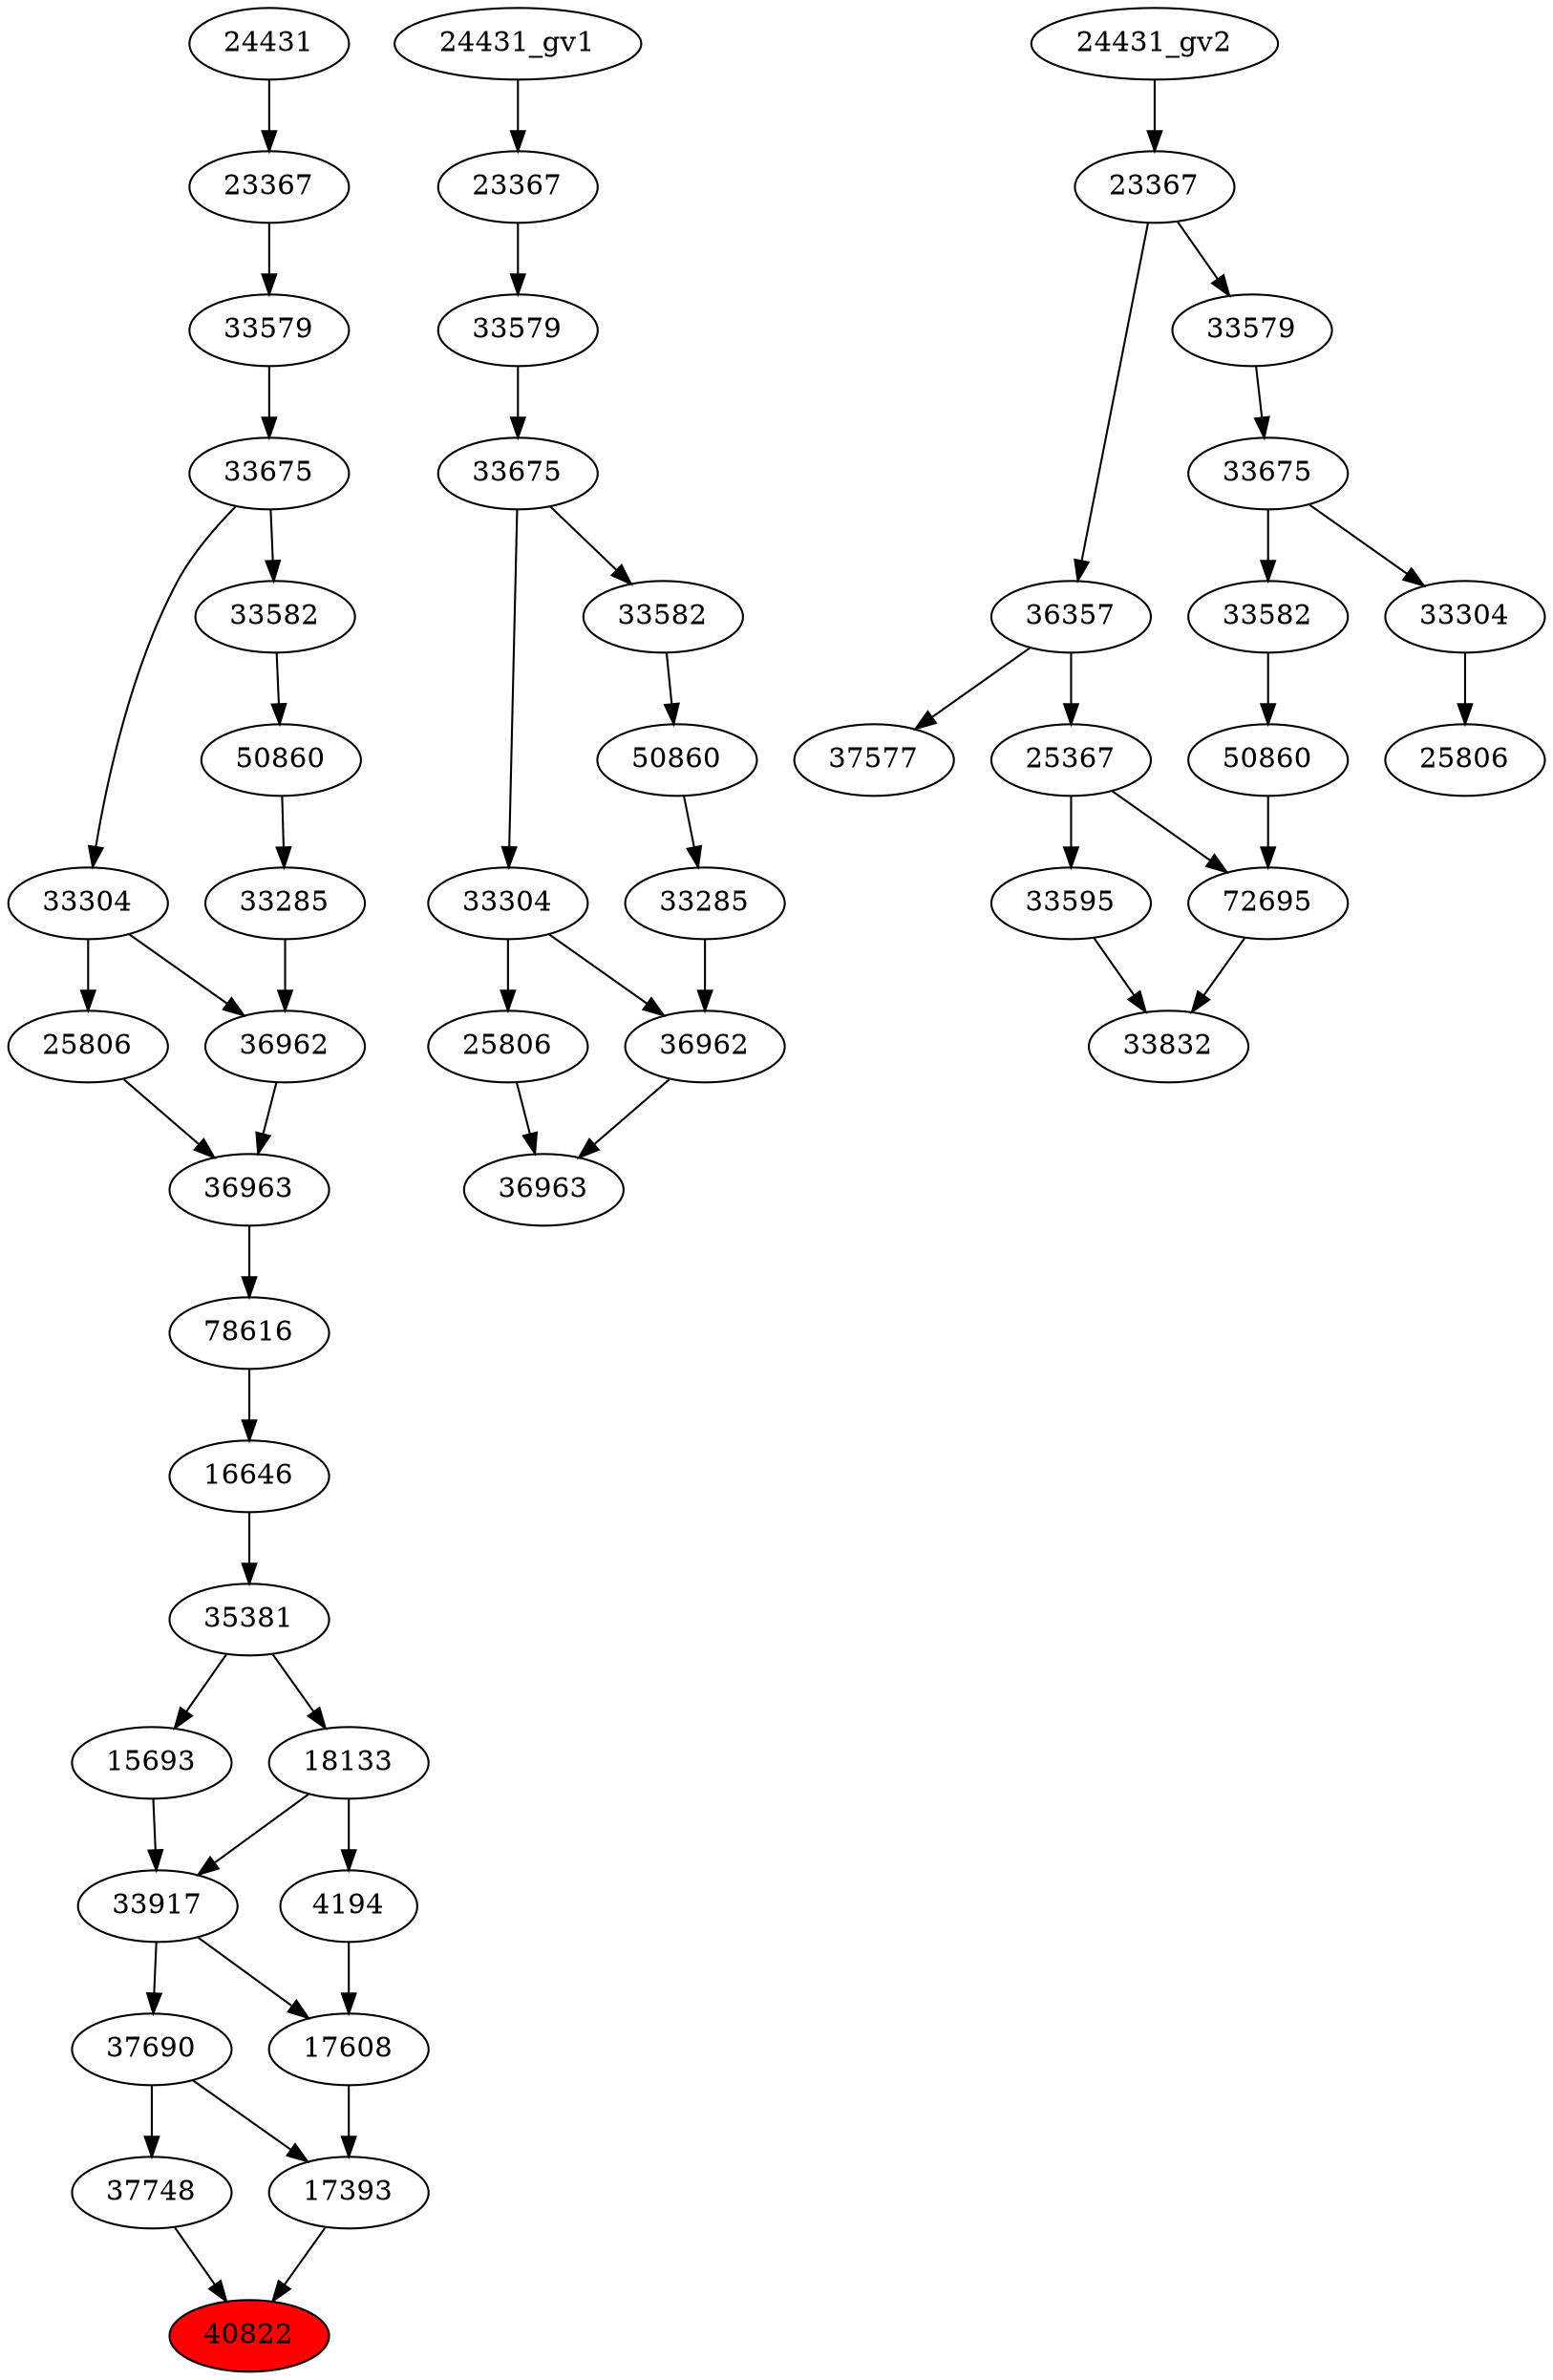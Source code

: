 strict digraph root {
	node [label="\N"];
	{
		node [fillcolor="",
			label="\N",
			style=""
		];
		40822		 [fillcolor=red,
			label=40822,
			style=filled];
		17393		 [label=17393];
		17393 -> 40822;
		37748		 [label=37748];
		37748 -> 40822;
		37690		 [label=37690];
		37690 -> 17393;
		37690 -> 37748;
		17608		 [label=17608];
		17608 -> 17393;
		33917		 [label=33917];
		33917 -> 37690;
		33917 -> 17608;
		4194		 [label=4194];
		4194 -> 17608;
		15693		 [label=15693];
		15693 -> 33917;
		18133		 [label=18133];
		18133 -> 33917;
		18133 -> 4194;
		35381		 [label=35381];
		35381 -> 15693;
		35381 -> 18133;
		16646		 [label=16646];
		16646 -> 35381;
		78616		 [label=78616];
		78616 -> 16646;
		36963		 [label=36963];
		36963 -> 78616;
		36962		 [label=36962];
		36962 -> 36963;
		25806		 [label=25806];
		25806 -> 36963;
		33285		 [label=33285];
		33285 -> 36962;
		33304		 [label=33304];
		33304 -> 36962;
		33304 -> 25806;
		50860		 [label=50860];
		50860 -> 33285;
		33675		 [label=33675];
		33675 -> 33304;
		33582		 [label=33582];
		33675 -> 33582;
		33582 -> 50860;
		33579		 [label=33579];
		33579 -> 33675;
		23367		 [label=23367];
		23367 -> 33579;
		24431		 [label=24431];
		24431 -> 23367;
	}
	{
		node [label="\N"];
		"36963_gv1"		 [label=36963];
		"36962_gv1"		 [label=36962];
		"36962_gv1" -> "36963_gv1";
		"25806_gv1"		 [label=25806];
		"25806_gv1" -> "36963_gv1";
		"33285_gv1"		 [label=33285];
		"33285_gv1" -> "36962_gv1";
		"33304_gv1"		 [label=33304];
		"33304_gv1" -> "36962_gv1";
		"33304_gv1" -> "25806_gv1";
		"50860_gv1"		 [label=50860];
		"50860_gv1" -> "33285_gv1";
		"33675_gv1"		 [label=33675];
		"33675_gv1" -> "33304_gv1";
		"33582_gv1"		 [label=33582];
		"33675_gv1" -> "33582_gv1";
		"33582_gv1" -> "50860_gv1";
		"33579_gv1"		 [label=33579];
		"33579_gv1" -> "33675_gv1";
		"23367_gv1"		 [label=23367];
		"23367_gv1" -> "33579_gv1";
		"24431_gv1" -> "23367_gv1";
	}
	{
		node [label="\N"];
		"50860_gv2"		 [label=50860];
		72695		 [label=72695];
		"50860_gv2" -> 72695;
		"33582_gv2"		 [label=33582];
		"33582_gv2" -> "50860_gv2";
		33832		 [label=33832];
		72695 -> 33832;
		33595		 [label=33595];
		33595 -> 33832;
		"25806_gv2"		 [label=25806];
		"33304_gv2"		 [label=33304];
		"33304_gv2" -> "25806_gv2";
		37577		 [label=37577];
		36357		 [label=36357];
		36357 -> 37577;
		25367		 [label=25367];
		36357 -> 25367;
		"33675_gv2"		 [label=33675];
		"33675_gv2" -> "33582_gv2";
		"33675_gv2" -> "33304_gv2";
		25367 -> 72695;
		25367 -> 33595;
		"23367_gv2"		 [label=23367];
		"23367_gv2" -> 36357;
		"33579_gv2"		 [label=33579];
		"23367_gv2" -> "33579_gv2";
		"33579_gv2" -> "33675_gv2";
		"24431_gv2" -> "23367_gv2";
	}
}
